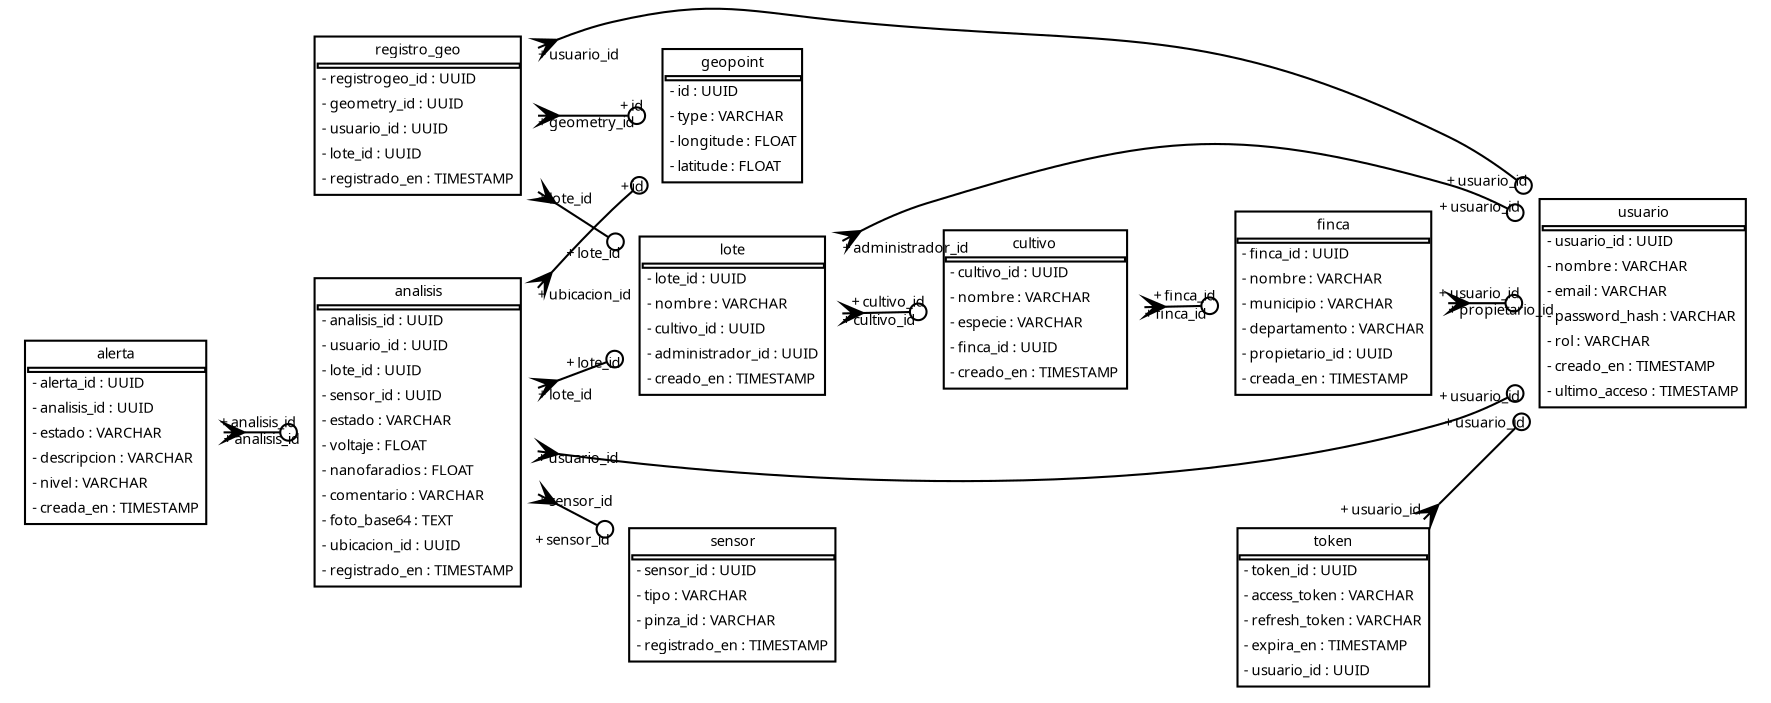 digraph G {
prog=dot;
mode=ipsep;
overlap=ipsep;
sep=0.01;
concentrate=False;
rankdir=LR;
geopoint [shape=plaintext, label=<<TABLE BORDER="1" CELLBORDER="0" CELLSPACING="0"><TR><TD ALIGN="CENTER">geopoint</TD></TR><TR><TD BORDER="1" CELLPADDING="0"></TD></TR><TR><TD ALIGN="LEFT" PORT="id">- id : UUID</TD></TR><TR><TD ALIGN="LEFT" PORT="type">- type : VARCHAR</TD></TR><TR><TD ALIGN="LEFT" PORT="longitude">- longitude : FLOAT</TD></TR><TR><TD ALIGN="LEFT" PORT="latitude">- latitude : FLOAT</TD></TR></TABLE>>, fontname="Bitstream-Vera Sans", fontsize=7.0];
usuario [shape=plaintext, label=<<TABLE BORDER="1" CELLBORDER="0" CELLSPACING="0"><TR><TD ALIGN="CENTER">usuario</TD></TR><TR><TD BORDER="1" CELLPADDING="0"></TD></TR><TR><TD ALIGN="LEFT" PORT="usuario_id">- usuario_id : UUID</TD></TR><TR><TD ALIGN="LEFT" PORT="nombre">- nombre : VARCHAR</TD></TR><TR><TD ALIGN="LEFT" PORT="email">- email : VARCHAR</TD></TR><TR><TD ALIGN="LEFT" PORT="password_hash">- password_hash : VARCHAR</TD></TR><TR><TD ALIGN="LEFT" PORT="rol">- rol : VARCHAR</TD></TR><TR><TD ALIGN="LEFT" PORT="creado_en">- creado_en : TIMESTAMP</TD></TR><TR><TD ALIGN="LEFT" PORT="ultimo_acceso">- ultimo_acceso : TIMESTAMP</TD></TR></TABLE>>, fontname="Bitstream-Vera Sans", fontsize=7.0];
finca [shape=plaintext, label=<<TABLE BORDER="1" CELLBORDER="0" CELLSPACING="0"><TR><TD ALIGN="CENTER">finca</TD></TR><TR><TD BORDER="1" CELLPADDING="0"></TD></TR><TR><TD ALIGN="LEFT" PORT="finca_id">- finca_id : UUID</TD></TR><TR><TD ALIGN="LEFT" PORT="nombre">- nombre : VARCHAR</TD></TR><TR><TD ALIGN="LEFT" PORT="municipio">- municipio : VARCHAR</TD></TR><TR><TD ALIGN="LEFT" PORT="departamento">- departamento : VARCHAR</TD></TR><TR><TD ALIGN="LEFT" PORT="propietario_id">- propietario_id : UUID</TD></TR><TR><TD ALIGN="LEFT" PORT="creada_en">- creada_en : TIMESTAMP</TD></TR></TABLE>>, fontname="Bitstream-Vera Sans", fontsize=7.0];
cultivo [shape=plaintext, label=<<TABLE BORDER="1" CELLBORDER="0" CELLSPACING="0"><TR><TD ALIGN="CENTER">cultivo</TD></TR><TR><TD BORDER="1" CELLPADDING="0"></TD></TR><TR><TD ALIGN="LEFT" PORT="cultivo_id">- cultivo_id : UUID</TD></TR><TR><TD ALIGN="LEFT" PORT="nombre">- nombre : VARCHAR</TD></TR><TR><TD ALIGN="LEFT" PORT="especie">- especie : VARCHAR</TD></TR><TR><TD ALIGN="LEFT" PORT="finca_id">- finca_id : UUID</TD></TR><TR><TD ALIGN="LEFT" PORT="creado_en">- creado_en : TIMESTAMP</TD></TR></TABLE>>, fontname="Bitstream-Vera Sans", fontsize=7.0];
lote [shape=plaintext, label=<<TABLE BORDER="1" CELLBORDER="0" CELLSPACING="0"><TR><TD ALIGN="CENTER">lote</TD></TR><TR><TD BORDER="1" CELLPADDING="0"></TD></TR><TR><TD ALIGN="LEFT" PORT="lote_id">- lote_id : UUID</TD></TR><TR><TD ALIGN="LEFT" PORT="nombre">- nombre : VARCHAR</TD></TR><TR><TD ALIGN="LEFT" PORT="cultivo_id">- cultivo_id : UUID</TD></TR><TR><TD ALIGN="LEFT" PORT="administrador_id">- administrador_id : UUID</TD></TR><TR><TD ALIGN="LEFT" PORT="creado_en">- creado_en : TIMESTAMP</TD></TR></TABLE>>, fontname="Bitstream-Vera Sans", fontsize=7.0];
sensor [shape=plaintext, label=<<TABLE BORDER="1" CELLBORDER="0" CELLSPACING="0"><TR><TD ALIGN="CENTER">sensor</TD></TR><TR><TD BORDER="1" CELLPADDING="0"></TD></TR><TR><TD ALIGN="LEFT" PORT="sensor_id">- sensor_id : UUID</TD></TR><TR><TD ALIGN="LEFT" PORT="tipo">- tipo : VARCHAR</TD></TR><TR><TD ALIGN="LEFT" PORT="pinza_id">- pinza_id : VARCHAR</TD></TR><TR><TD ALIGN="LEFT" PORT="registrado_en">- registrado_en : TIMESTAMP</TD></TR></TABLE>>, fontname="Bitstream-Vera Sans", fontsize=7.0];
analisis [shape=plaintext, label=<<TABLE BORDER="1" CELLBORDER="0" CELLSPACING="0"><TR><TD ALIGN="CENTER">analisis</TD></TR><TR><TD BORDER="1" CELLPADDING="0"></TD></TR><TR><TD ALIGN="LEFT" PORT="analisis_id">- analisis_id : UUID</TD></TR><TR><TD ALIGN="LEFT" PORT="usuario_id">- usuario_id : UUID</TD></TR><TR><TD ALIGN="LEFT" PORT="lote_id">- lote_id : UUID</TD></TR><TR><TD ALIGN="LEFT" PORT="sensor_id">- sensor_id : UUID</TD></TR><TR><TD ALIGN="LEFT" PORT="estado">- estado : VARCHAR</TD></TR><TR><TD ALIGN="LEFT" PORT="voltaje">- voltaje : FLOAT</TD></TR><TR><TD ALIGN="LEFT" PORT="nanofaradios">- nanofaradios : FLOAT</TD></TR><TR><TD ALIGN="LEFT" PORT="comentario">- comentario : VARCHAR</TD></TR><TR><TD ALIGN="LEFT" PORT="foto_base64">- foto_base64 : TEXT</TD></TR><TR><TD ALIGN="LEFT" PORT="ubicacion_id">- ubicacion_id : UUID</TD></TR><TR><TD ALIGN="LEFT" PORT="registrado_en">- registrado_en : TIMESTAMP</TD></TR></TABLE>>, fontname="Bitstream-Vera Sans", fontsize=7.0];
registro_geo [shape=plaintext, label=<<TABLE BORDER="1" CELLBORDER="0" CELLSPACING="0"><TR><TD ALIGN="CENTER">registro_geo</TD></TR><TR><TD BORDER="1" CELLPADDING="0"></TD></TR><TR><TD ALIGN="LEFT" PORT="registrogeo_id">- registrogeo_id : UUID</TD></TR><TR><TD ALIGN="LEFT" PORT="geometry_id">- geometry_id : UUID</TD></TR><TR><TD ALIGN="LEFT" PORT="usuario_id">- usuario_id : UUID</TD></TR><TR><TD ALIGN="LEFT" PORT="lote_id">- lote_id : UUID</TD></TR><TR><TD ALIGN="LEFT" PORT="registrado_en">- registrado_en : TIMESTAMP</TD></TR></TABLE>>, fontname="Bitstream-Vera Sans", fontsize=7.0];
alerta [shape=plaintext, label=<<TABLE BORDER="1" CELLBORDER="0" CELLSPACING="0"><TR><TD ALIGN="CENTER">alerta</TD></TR><TR><TD BORDER="1" CELLPADDING="0"></TD></TR><TR><TD ALIGN="LEFT" PORT="alerta_id">- alerta_id : UUID</TD></TR><TR><TD ALIGN="LEFT" PORT="analisis_id">- analisis_id : UUID</TD></TR><TR><TD ALIGN="LEFT" PORT="estado">- estado : VARCHAR</TD></TR><TR><TD ALIGN="LEFT" PORT="descripcion">- descripcion : VARCHAR</TD></TR><TR><TD ALIGN="LEFT" PORT="nivel">- nivel : VARCHAR</TD></TR><TR><TD ALIGN="LEFT" PORT="creada_en">- creada_en : TIMESTAMP</TD></TR></TABLE>>, fontname="Bitstream-Vera Sans", fontsize=7.0];
token [shape=plaintext, label=<<TABLE BORDER="1" CELLBORDER="0" CELLSPACING="0"><TR><TD ALIGN="CENTER">token</TD></TR><TR><TD BORDER="1" CELLPADDING="0"></TD></TR><TR><TD ALIGN="LEFT" PORT="token_id">- token_id : UUID</TD></TR><TR><TD ALIGN="LEFT" PORT="access_token">- access_token : VARCHAR</TD></TR><TR><TD ALIGN="LEFT" PORT="refresh_token">- refresh_token : VARCHAR</TD></TR><TR><TD ALIGN="LEFT" PORT="expira_en">- expira_en : TIMESTAMP</TD></TR><TR><TD ALIGN="LEFT" PORT="usuario_id">- usuario_id : UUID</TD></TR></TABLE>>, fontname="Bitstream-Vera Sans", fontsize=7.0];
finca -> usuario [headlabel="+ usuario_id", taillabel="+ propietario_id", arrowhead=odot, arrowtail=crow, fontname="Bitstream-Vera Sans", fontsize=7.0, dir=both];
cultivo -> finca [headlabel="+ finca_id", taillabel="+ finca_id", arrowhead=odot, arrowtail=crow, fontname="Bitstream-Vera Sans", fontsize=7.0, dir=both];
lote -> usuario [headlabel="+ usuario_id", taillabel="+ administrador_id", arrowhead=odot, arrowtail=crow, fontname="Bitstream-Vera Sans", fontsize=7.0, dir=both];
lote -> cultivo [headlabel="+ cultivo_id", taillabel="+ cultivo_id", arrowhead=odot, arrowtail=crow, fontname="Bitstream-Vera Sans", fontsize=7.0, dir=both];
analisis -> lote [headlabel="+ lote_id", taillabel="+ lote_id", arrowhead=odot, arrowtail=crow, fontname="Bitstream-Vera Sans", fontsize=7.0, dir=both];
analisis -> sensor [headlabel="+ sensor_id", taillabel="+ sensor_id", arrowhead=odot, arrowtail=crow, fontname="Bitstream-Vera Sans", fontsize=7.0, dir=both];
analisis -> usuario [headlabel="+ usuario_id", taillabel="+ usuario_id", arrowhead=odot, arrowtail=crow, fontname="Bitstream-Vera Sans", fontsize=7.0, dir=both];
analisis -> geopoint [headlabel="+ id", taillabel="+ ubicacion_id", arrowhead=odot, arrowtail=crow, fontname="Bitstream-Vera Sans", fontsize=7.0, dir=both];
registro_geo -> lote [headlabel="+ lote_id", taillabel="+ lote_id", arrowhead=odot, arrowtail=crow, fontname="Bitstream-Vera Sans", fontsize=7.0, dir=both];
registro_geo -> usuario [headlabel="+ usuario_id", taillabel="+ usuario_id", arrowhead=odot, arrowtail=crow, fontname="Bitstream-Vera Sans", fontsize=7.0, dir=both];
registro_geo -> geopoint [headlabel="+ id", taillabel="+ geometry_id", arrowhead=odot, arrowtail=crow, fontname="Bitstream-Vera Sans", fontsize=7.0, dir=both];
alerta -> analisis [headlabel="+ analisis_id", taillabel="+ analisis_id", arrowhead=odot, arrowtail=crow, fontname="Bitstream-Vera Sans", fontsize=7.0, dir=both];
token -> usuario [headlabel="+ usuario_id", taillabel="+ usuario_id", arrowhead=odot, arrowtail=crow, fontname="Bitstream-Vera Sans", fontsize=7.0, dir=both];
}
